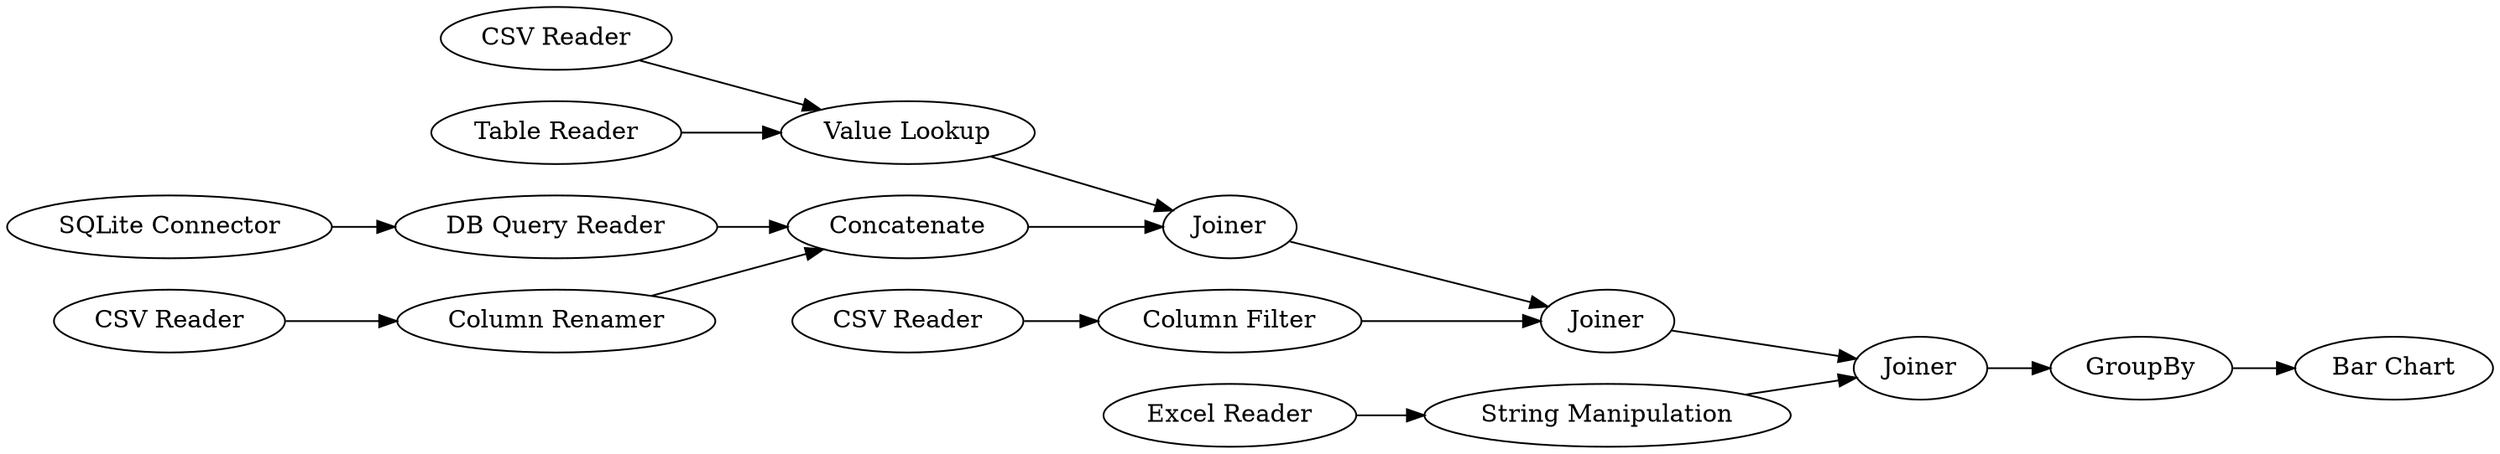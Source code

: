 digraph {
	244 -> 279
	268 -> 276
	274 -> 276
	278 -> 261
	269 -> 275
	275 -> 143
	273 -> 244
	272 -> 273
	266 -> 240
	271 -> 272
	267 -> 263
	261 -> 143
	143 -> 271
	263 -> 272
	240 -> 273
	276 -> 271
	274 [label="Table Reader"]
	263 [label="Column Filter"]
	267 [label="CSV Reader"]
	275 [label="Column Renamer"]
	244 [label=GroupBy]
	143 [label=Concatenate]
	261 [label="DB Query Reader"]
	269 [label="CSV Reader"]
	279 [label="Bar Chart"]
	272 [label=Joiner]
	273 [label=Joiner]
	266 [label="Excel Reader"]
	276 [label="Value Lookup"]
	271 [label=Joiner]
	278 [label="SQLite Connector"]
	240 [label="String Manipulation"]
	268 [label="CSV Reader"]
	rankdir=LR
}
